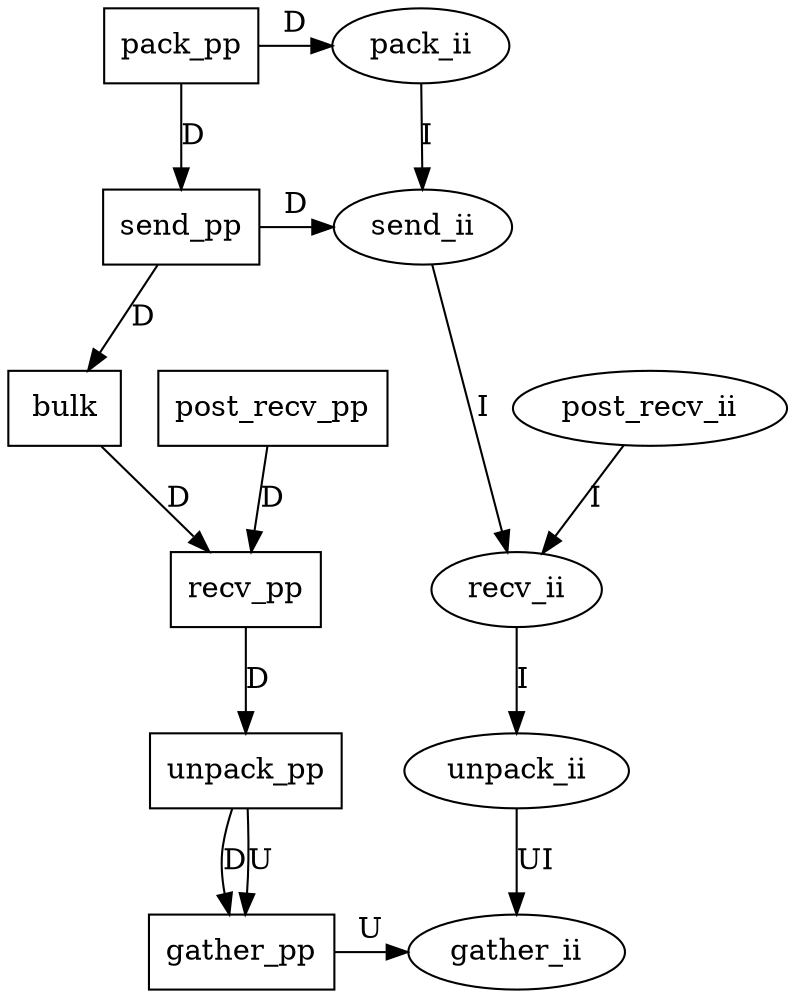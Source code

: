 digraph {
	{
		node [shape=box] 
		pack_pp->send_pp->bulk->recv_pp->unpack_pp->gather_pp [label="D"];
		post_recv_pp->recv_pp [label="D"];
	}
	pack_pp->pack_ii [label="D"];
	send_pp->send_ii [label="D"];
	
	unpack_pp->gather_pp->gather_ii[label="U"];

	unpack_ii->gather_ii [label="UI"];
	
	pack_ii->send_ii->recv_ii->unpack_ii [label="I"];
	post_recv_ii->recv_ii [label="I"];

	{rank=same; post_recv_pp; post_recv_ii;}
	{rank=same; pack_pp; pack_ii;}
	{rank=same; send_pp; send_ii;}
	{rank=same; recv_pp; recv_ii;}
	{rank=same; unpack_pp; unpack_ii;}
	{rank=same; gather_pp; gather_ii;}
}